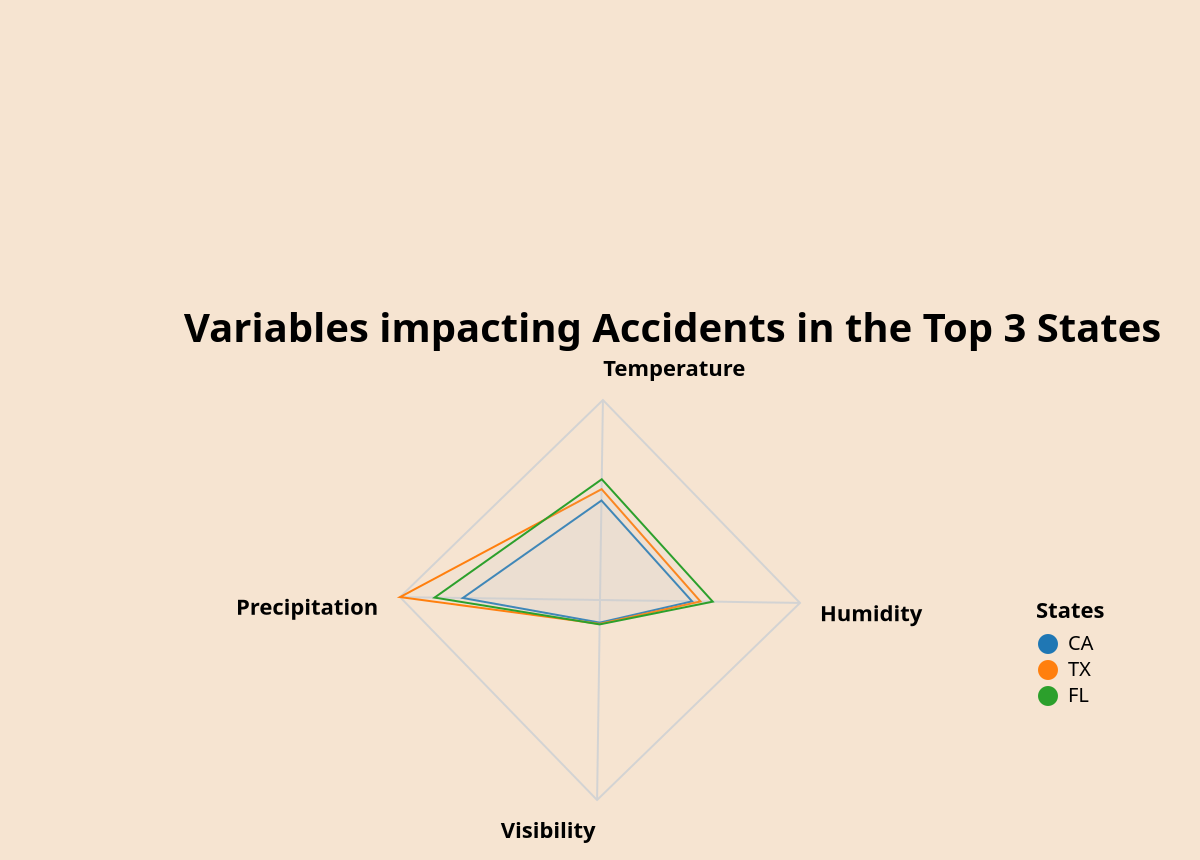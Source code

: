 {
    "$schema": "https://vega.github.io/schema/vega/v5.json",
    "description": "A radar chart example, showing multiple dimensions in a radial layout.",
    "width": 600,
    "height": 430,
    "padding": 200,
    "title": "Variables impacting Accidents in the Top 3 States",
    "config": {
        "title": {
            "color": "black",
            "fontSize": 20
        }
    },
    "autosize": { "type": "none", "contains": "padding" },
    "background": "#F6E4D1",
    "signals": [
        { "name": "radius", "update": "width / 2" }
    ],

    "data": [{
            "name": "table",
            "values": [
                { "key": "Temperature", "value": 61.77, "category": "CA" },
                { "key": "Humidity", "value": 57.16, "category": "CA" },
                { "key": "Visibility", "value": 14.04, "category": "CA" },
                { "key": "Precipitation", "value": 85.20, "category": "CA" },
                { "key": "Temperature", "value": 68.81, "category": "TX" },
                { "key": "Humidity", "value": 62.36, "category": "TX" },
                { "key": "Visibility", "value": 14.82, "category": "TX" },
                { "key": "Precipitation", "value": 124.15, "category": "TX" },
                { "key": "Temperature", "value": 74.96, "category": "FL" },
                { "key": "Humidity", "value": 69.98, "category": "FL" },
                { "key": "Visibility", "value": 15.14, "category": "FL" },
                { "key": "Precipitation", "value": 102.71, "category": "FL" }
            ]
        },
        {
            "name": "keys",
            "source": "table",
            "transform": [{
                "type": "aggregate",
                "groupby": ["key"]
            }]
        }
    ],

    "scales": [{
            "name": "angular",
            "type": "point",
            "range": { "signal": "[-PI+0.8, PI+0.8]" },
            "padding": 0.5,
            "domain": { "data": "table", "field": "key" }
        },
        {
            "name": "radial",
            "type": "linear",
            "range": { "signal": "[0, radius]" },
            "zero": true,
            "nice": false,
            "domain": { "data": "table", "field": "value" },
            "domainMin": 0
        },
        {
            "name": "color",
            "type": "ordinal",
            "domain": { "data": "table", "field": "category" },
            "range": { "scheme": "category10" }
        }
    ],

    "encode": {
        "enter": {
            "x": { "signal": "radius" },
            "y": { "signal": "radius" }
        }
    },
    "legends": [{ "fill": "color", "title": "States" }],
    "marks": [{
            "type": "group",
            "name": "categories",
            "zindex": 1,
            "from": {
                "facet": { "data": "table", "name": "facet", "groupby": ["category"] }
            },
            "marks": [{
                "type": "line",
                "name": "category-line",
                "from": { "data": "facet" },
                "encode": {
                    "enter": {
                        "interpolate": { "value": "linear-closed" },
                        "x": { "signal": "scale('radial', datum.value) * cos(scale('angular', datum.key))" },
                        "y": { "signal": "scale('radial', datum.value) * sin(scale('angular', datum.key))" },
                        "stroke": { "scale": "color", "field": "category" },
                        "strokeWidth": { "value": 1 },
                        "fill": { "scale": "color", "field": "category" },
                        "fillOpacity": { "value": 0.1 },
                        "tooltip": { "signal": "{'Category': datum.category,'Key': datum.key, 'Value': datum.value }" }
                    },
                    "update": { "fill": { "value": "#ccc" } },
                    "hover": {
                        "fill": { "value": "purple" }
                    }
                }
            }]
        },
        {
            "type": "rule",
            "name": "radial-grid",
            "from": { "data": "keys" },
            "zindex": 0,
            "encode": {
                "enter": {
                    "x": { "value": 0 },
                    "y": { "value": 0 },
                    "x2": { "signal": "radius * cos(scale('angular', datum.key))" },
                    "y2": { "signal": "radius * sin(scale('angular', datum.key))" },
                    "stroke": { "value": "lightgray" },
                    "strokeWidth": { "value": 1 }
                }
            }
        },
        {
            "type": "text",
            "name": "key-label",
            "from": { "data": "keys" },
            "zindex": 1,
            "encode": {
                "enter": {
                    "x": { "signal": "(radius + 10) * cos(scale('angular', datum.key))" },
                    "y": { "signal": "(radius + 10) * sin(scale('angular', datum.key))" },
                    "text": { "field": "key" },
                    "align": [{
                            "test": "abs(scale('angular', datum.key)) > PI / 2",
                            "value": "right"
                        },
                        {
                            "value": "left"
                        }
                    ],
                    "baseline": [{
                            "test": "scale('angular', datum.key) > 0",
                            "value": "top"
                        },
                        {
                            "test": "scale('angular', datum.key) == 0",
                            "value": "middle"
                        },
                        {
                            "value": "bottom"
                        }
                    ],
                    "fill": { "value": "black" },
                    "fontWeight": { "value": "bold" }
                }
            }
        },
        {
            "type": "line",
            "name": "outer-line",
            "from": { "data": "radial-grid" },
            "encode": {
                "enter": {
                    "interpolate": { "value": "linear-closed" },
                    "x": { "field": "x2" },
                    "y": { "field": "y2" },
                    "stroke": { "value": "lightgray" },
                    "strokeWidth": { "value": 1 }
                }
            }
        }
    ]
}